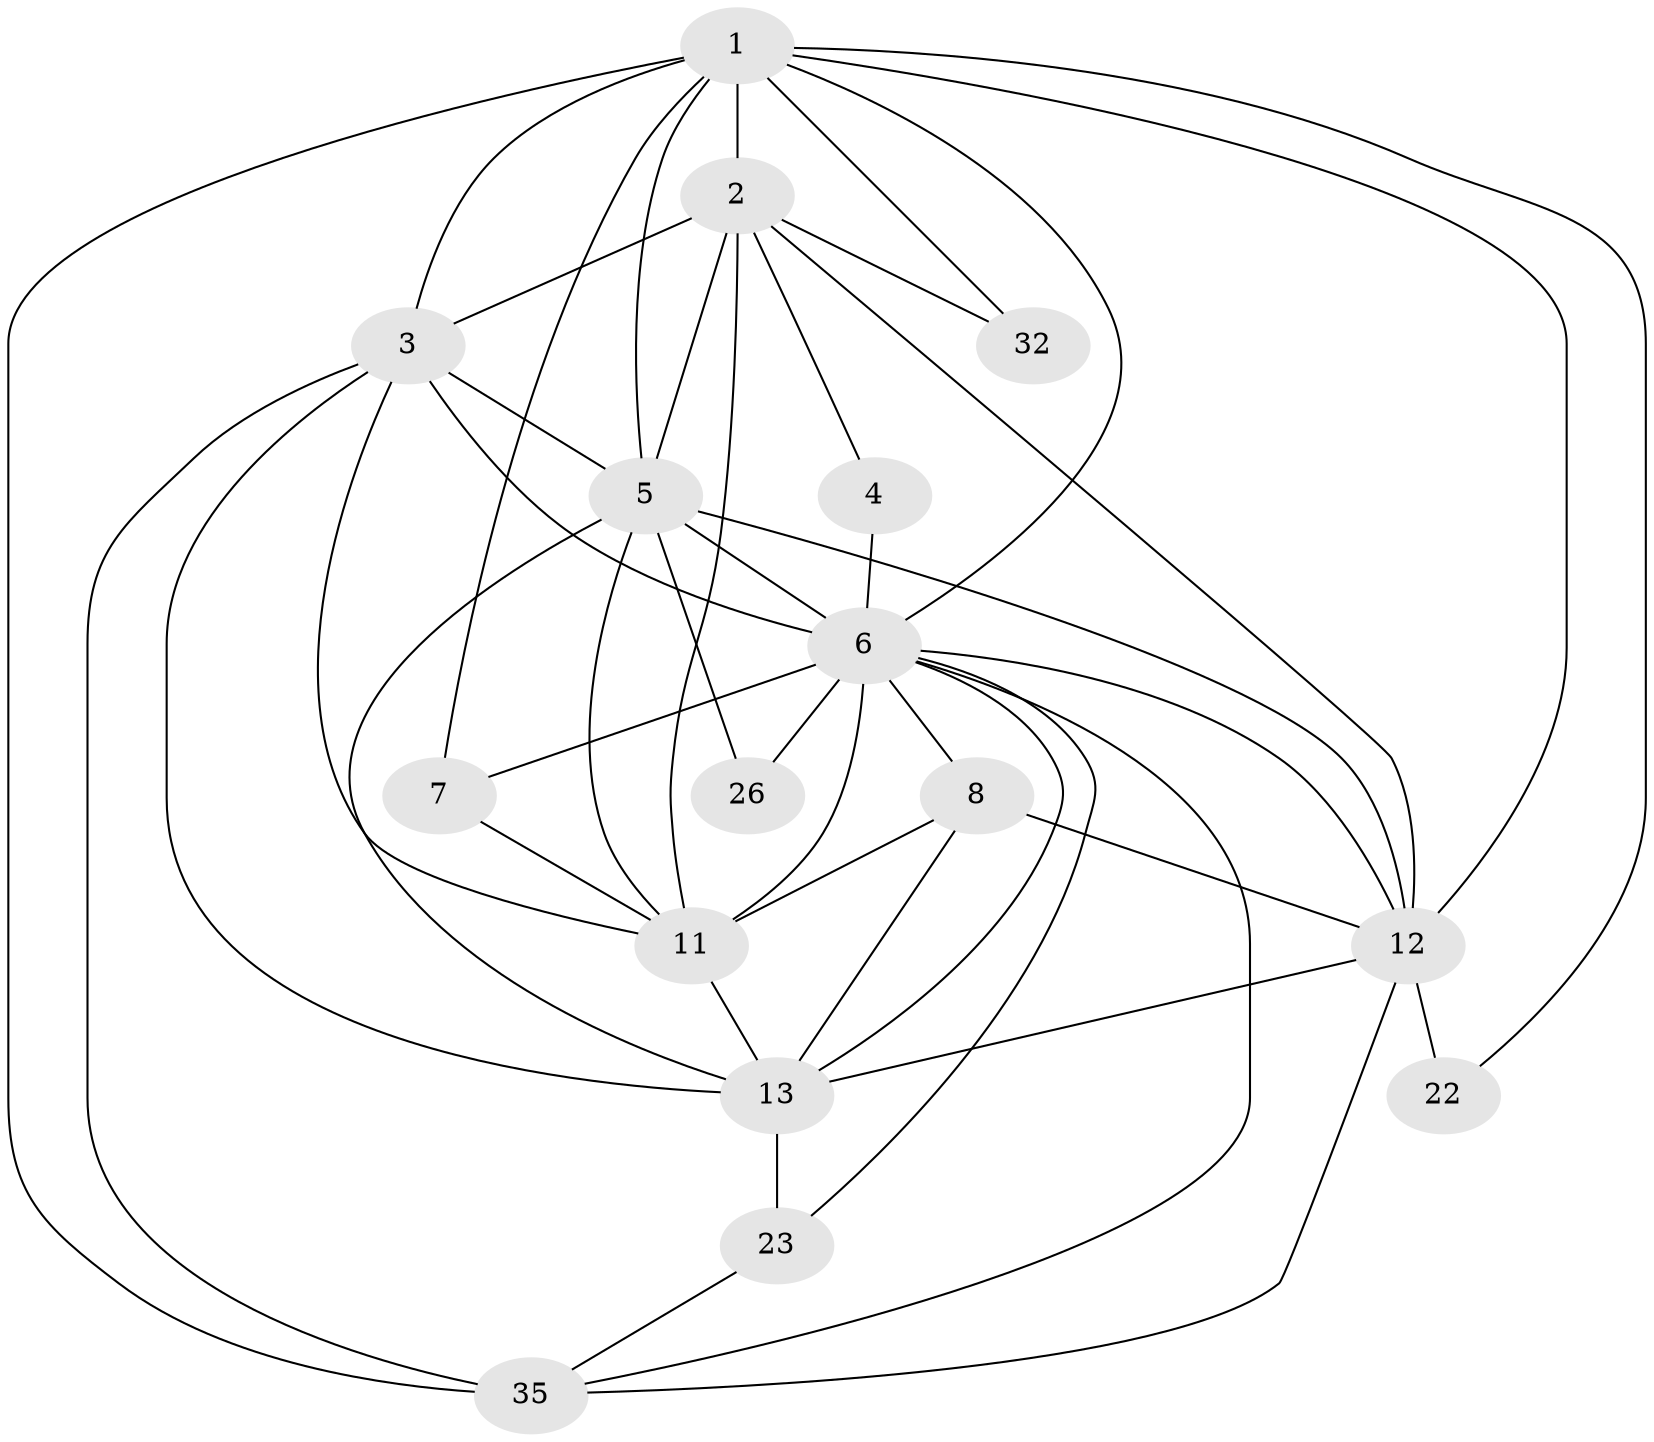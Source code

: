 // original degree distribution, {7: 0.07692307692307693, 5: 0.15384615384615385, 4: 0.3076923076923077, 3: 0.23076923076923078, 2: 0.15384615384615385, 6: 0.07692307692307693}
// Generated by graph-tools (version 1.1) at 2025/18/03/04/25 18:18:30]
// undirected, 16 vertices, 44 edges
graph export_dot {
graph [start="1"]
  node [color=gray90,style=filled];
  1 [super="+16+10+51"];
  2 [super="+9+41"];
  3 [super="+36+27+21"];
  4;
  5 [super="+17+15"];
  6 [super="+42+14"];
  7 [super="+31"];
  8;
  11 [super="+40+18"];
  12 [super="+25"];
  13 [super="+39+33"];
  22 [super="+49"];
  23;
  26;
  32;
  35 [super="+37"];
  1 -- 35 [weight=2];
  1 -- 5 [weight=2];
  1 -- 3;
  1 -- 6 [weight=3];
  1 -- 22;
  1 -- 32;
  1 -- 12;
  1 -- 7;
  1 -- 2;
  2 -- 3 [weight=2];
  2 -- 5 [weight=3];
  2 -- 32;
  2 -- 4;
  2 -- 12 [weight=2];
  2 -- 11;
  3 -- 35;
  3 -- 13;
  3 -- 6 [weight=3];
  3 -- 5;
  3 -- 11;
  4 -- 6 [weight=3];
  5 -- 13;
  5 -- 12 [weight=3];
  5 -- 6 [weight=4];
  5 -- 26;
  5 -- 11;
  6 -- 7;
  6 -- 8;
  6 -- 12;
  6 -- 23;
  6 -- 26;
  6 -- 11 [weight=2];
  6 -- 35;
  6 -- 13;
  7 -- 11;
  8 -- 13;
  8 -- 12;
  8 -- 11;
  11 -- 13;
  12 -- 35;
  12 -- 13;
  12 -- 22 [weight=2];
  13 -- 23;
  23 -- 35;
}

